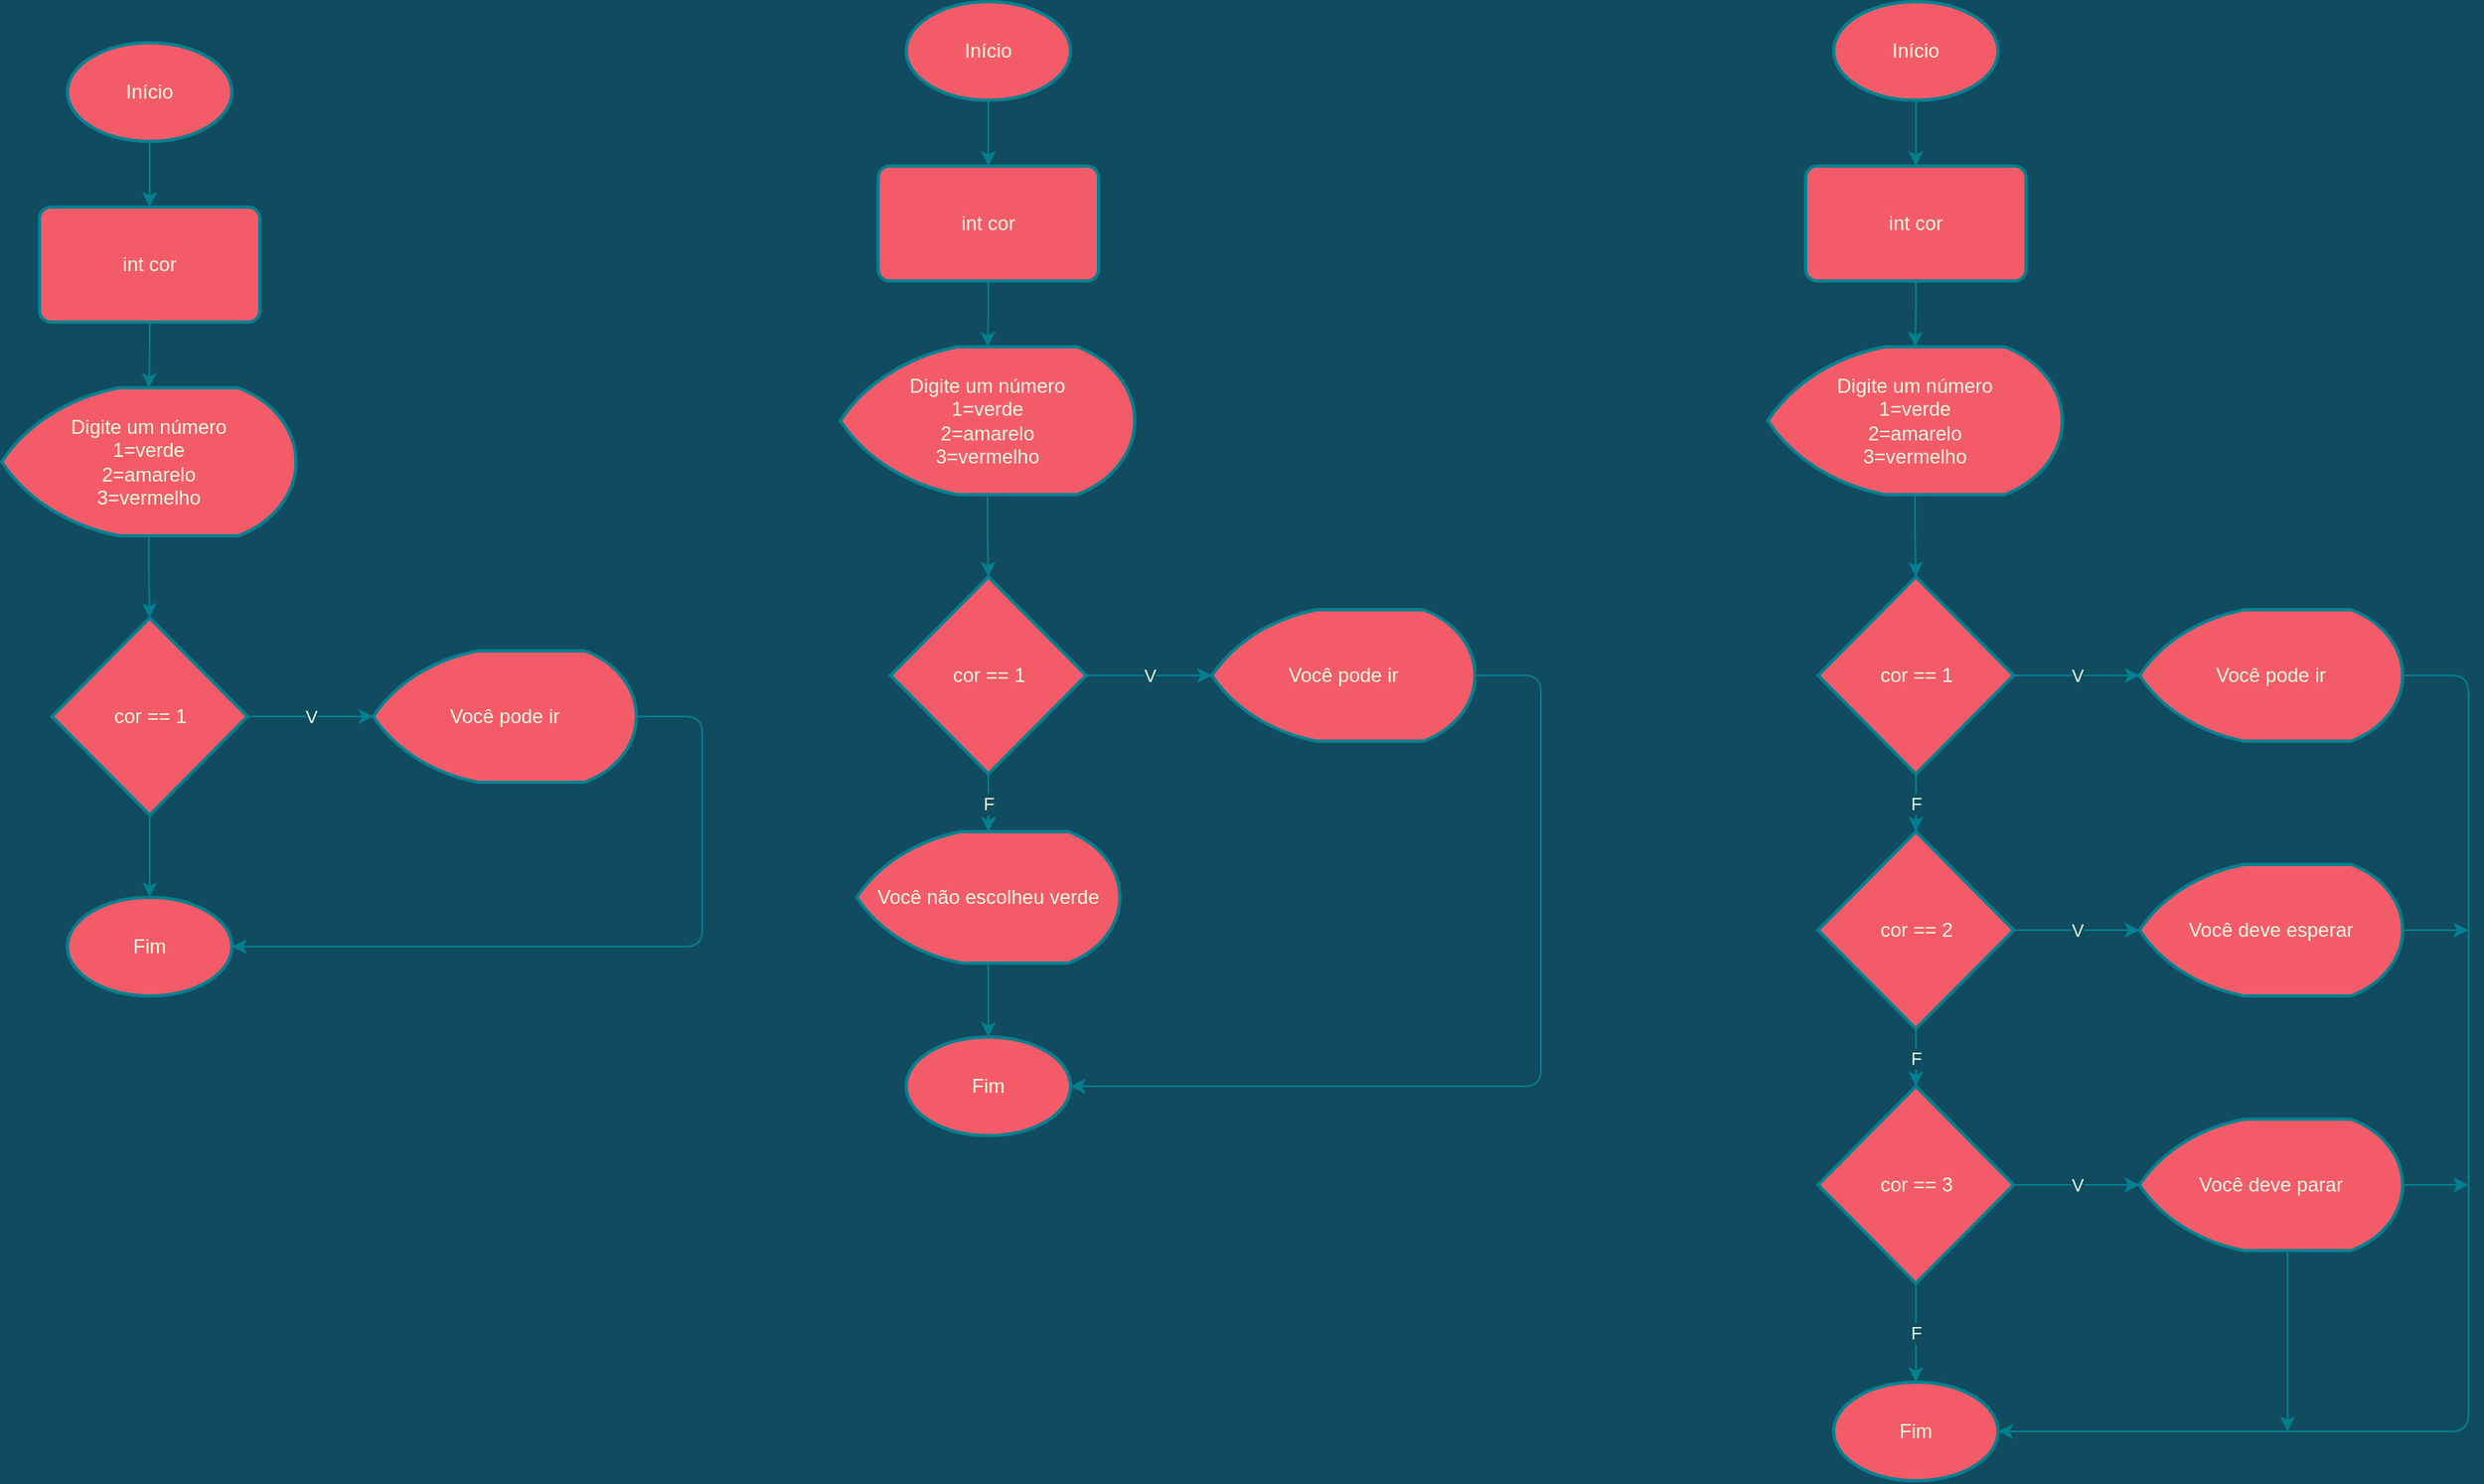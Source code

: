 <mxfile version="20.2.3" type="device"><diagram id="HuFAiBRTQAdtKgK_X0mM" name="Página-1"><mxGraphModel dx="3015" dy="1172" grid="1" gridSize="10" guides="1" tooltips="1" connect="1" arrows="1" fold="1" page="1" pageScale="1" pageWidth="827" pageHeight="1169" background="#114B5F" math="0" shadow="0"><root><mxCell id="0"/><mxCell id="1" parent="0"/><mxCell id="kzYVE5FIVAOP8cRMXS-R-6" style="edgeStyle=orthogonalEdgeStyle;rounded=1;orthogonalLoop=1;jettySize=auto;html=1;exitX=0.5;exitY=1;exitDx=0;exitDy=0;exitPerimeter=0;entryX=0.5;entryY=0;entryDx=0;entryDy=0;strokeColor=#028090;fontColor=#E4FDE1;labelBackgroundColor=#114B5F;" edge="1" parent="1" source="kzYVE5FIVAOP8cRMXS-R-1" target="kzYVE5FIVAOP8cRMXS-R-2"><mxGeometry relative="1" as="geometry"/></mxCell><mxCell id="kzYVE5FIVAOP8cRMXS-R-1" value="Início" style="strokeWidth=2;html=1;shape=mxgraph.flowchart.start_1;whiteSpace=wrap;fillColor=#F45B69;strokeColor=#028090;fontColor=#E4FDE1;rounded=1;" vertex="1" parent="1"><mxGeometry x="364" y="20" width="100" height="60" as="geometry"/></mxCell><mxCell id="kzYVE5FIVAOP8cRMXS-R-7" style="edgeStyle=orthogonalEdgeStyle;rounded=1;orthogonalLoop=1;jettySize=auto;html=1;exitX=0.5;exitY=1;exitDx=0;exitDy=0;entryX=0.5;entryY=0;entryDx=0;entryDy=0;entryPerimeter=0;strokeColor=#028090;fontColor=#E4FDE1;labelBackgroundColor=#114B5F;" edge="1" parent="1" source="kzYVE5FIVAOP8cRMXS-R-2" target="kzYVE5FIVAOP8cRMXS-R-3"><mxGeometry relative="1" as="geometry"><mxPoint x="414" y="220" as="targetPoint"/></mxGeometry></mxCell><mxCell id="kzYVE5FIVAOP8cRMXS-R-2" value="int cor" style="rounded=1;whiteSpace=wrap;html=1;absoluteArcSize=1;arcSize=14;strokeWidth=2;fillColor=#F45B69;strokeColor=#028090;fontColor=#E4FDE1;" vertex="1" parent="1"><mxGeometry x="347" y="120" width="134" height="70" as="geometry"/></mxCell><mxCell id="kzYVE5FIVAOP8cRMXS-R-8" style="edgeStyle=orthogonalEdgeStyle;rounded=1;orthogonalLoop=1;jettySize=auto;html=1;exitX=0.5;exitY=1;exitDx=0;exitDy=0;exitPerimeter=0;entryX=0.5;entryY=0;entryDx=0;entryDy=0;entryPerimeter=0;strokeColor=#028090;fontColor=#E4FDE1;labelBackgroundColor=#114B5F;" edge="1" parent="1" source="kzYVE5FIVAOP8cRMXS-R-3" target="kzYVE5FIVAOP8cRMXS-R-4"><mxGeometry relative="1" as="geometry"/></mxCell><mxCell id="kzYVE5FIVAOP8cRMXS-R-3" value="Digite um número&lt;br&gt;1=verde&lt;br&gt;2=amarelo&lt;br&gt;3=vermelho" style="strokeWidth=2;html=1;shape=mxgraph.flowchart.display;whiteSpace=wrap;fillColor=#F45B69;strokeColor=#028090;fontColor=#E4FDE1;rounded=1;" vertex="1" parent="1"><mxGeometry x="324" y="230" width="179" height="90" as="geometry"/></mxCell><mxCell id="kzYVE5FIVAOP8cRMXS-R-9" value="V" style="edgeStyle=orthogonalEdgeStyle;rounded=1;orthogonalLoop=1;jettySize=auto;html=1;entryX=0;entryY=0.5;entryDx=0;entryDy=0;entryPerimeter=0;strokeColor=#028090;fontColor=#E4FDE1;labelBackgroundColor=#114B5F;" edge="1" parent="1" source="kzYVE5FIVAOP8cRMXS-R-4" target="kzYVE5FIVAOP8cRMXS-R-5"><mxGeometry relative="1" as="geometry"><mxPoint x="550" y="440" as="targetPoint"/></mxGeometry></mxCell><mxCell id="kzYVE5FIVAOP8cRMXS-R-16" value="F" style="edgeStyle=orthogonalEdgeStyle;rounded=1;orthogonalLoop=1;jettySize=auto;html=1;entryX=0.5;entryY=0;entryDx=0;entryDy=0;entryPerimeter=0;strokeColor=#028090;fontColor=#E4FDE1;labelBackgroundColor=#114B5F;" edge="1" parent="1" source="kzYVE5FIVAOP8cRMXS-R-4" target="kzYVE5FIVAOP8cRMXS-R-11"><mxGeometry relative="1" as="geometry"><mxPoint x="414" y="520" as="targetPoint"/></mxGeometry></mxCell><mxCell id="kzYVE5FIVAOP8cRMXS-R-4" value="cor == 1" style="strokeWidth=2;html=1;shape=mxgraph.flowchart.decision;whiteSpace=wrap;fillColor=#F45B69;strokeColor=#028090;fontColor=#E4FDE1;rounded=1;" vertex="1" parent="1"><mxGeometry x="354.5" y="370" width="119" height="120" as="geometry"/></mxCell><mxCell id="kzYVE5FIVAOP8cRMXS-R-22" style="edgeStyle=orthogonalEdgeStyle;rounded=1;orthogonalLoop=1;jettySize=auto;html=1;fontColor=#E4FDE1;strokeColor=#028090;fillColor=#F45B69;entryX=1;entryY=0.5;entryDx=0;entryDy=0;entryPerimeter=0;labelBackgroundColor=#114B5F;" edge="1" parent="1" source="kzYVE5FIVAOP8cRMXS-R-5" target="kzYVE5FIVAOP8cRMXS-R-18"><mxGeometry relative="1" as="geometry"><mxPoint x="770" y="890" as="targetPoint"/><Array as="points"><mxPoint x="750" y="430"/><mxPoint x="750" y="890"/></Array></mxGeometry></mxCell><mxCell id="kzYVE5FIVAOP8cRMXS-R-5" value="Você pode ir" style="strokeWidth=2;html=1;shape=mxgraph.flowchart.display;whiteSpace=wrap;fillColor=#F45B69;strokeColor=#028090;fontColor=#E4FDE1;rounded=1;" vertex="1" parent="1"><mxGeometry x="550" y="390" width="160" height="80" as="geometry"/></mxCell><mxCell id="kzYVE5FIVAOP8cRMXS-R-10" value="V" style="edgeStyle=orthogonalEdgeStyle;rounded=1;orthogonalLoop=1;jettySize=auto;html=1;entryX=0;entryY=0.5;entryDx=0;entryDy=0;entryPerimeter=0;strokeColor=#028090;fontColor=#E4FDE1;labelBackgroundColor=#114B5F;" edge="1" source="kzYVE5FIVAOP8cRMXS-R-11" target="kzYVE5FIVAOP8cRMXS-R-12" parent="1"><mxGeometry relative="1" as="geometry"><mxPoint x="550" y="595" as="targetPoint"/></mxGeometry></mxCell><mxCell id="kzYVE5FIVAOP8cRMXS-R-17" value="F" style="edgeStyle=orthogonalEdgeStyle;rounded=1;orthogonalLoop=1;jettySize=auto;html=1;exitX=0.5;exitY=1;exitDx=0;exitDy=0;exitPerimeter=0;entryX=0.5;entryY=0;entryDx=0;entryDy=0;entryPerimeter=0;strokeColor=#028090;fontColor=#E4FDE1;labelBackgroundColor=#114B5F;" edge="1" parent="1" source="kzYVE5FIVAOP8cRMXS-R-11" target="kzYVE5FIVAOP8cRMXS-R-14"><mxGeometry relative="1" as="geometry"/></mxCell><mxCell id="kzYVE5FIVAOP8cRMXS-R-11" value="cor == 2" style="strokeWidth=2;html=1;shape=mxgraph.flowchart.decision;whiteSpace=wrap;fillColor=#F45B69;strokeColor=#028090;fontColor=#E4FDE1;rounded=1;" vertex="1" parent="1"><mxGeometry x="354.5" y="525" width="119" height="120" as="geometry"/></mxCell><mxCell id="kzYVE5FIVAOP8cRMXS-R-23" style="edgeStyle=orthogonalEdgeStyle;rounded=1;orthogonalLoop=1;jettySize=auto;html=1;fontColor=#E4FDE1;strokeColor=#028090;fillColor=#F45B69;labelBackgroundColor=#114B5F;" edge="1" parent="1" source="kzYVE5FIVAOP8cRMXS-R-12"><mxGeometry relative="1" as="geometry"><mxPoint x="750" y="585" as="targetPoint"/></mxGeometry></mxCell><mxCell id="kzYVE5FIVAOP8cRMXS-R-12" value="Você deve esperar" style="strokeWidth=2;html=1;shape=mxgraph.flowchart.display;whiteSpace=wrap;fillColor=#F45B69;strokeColor=#028090;fontColor=#E4FDE1;rounded=1;" vertex="1" parent="1"><mxGeometry x="550" y="545" width="160" height="80" as="geometry"/></mxCell><mxCell id="kzYVE5FIVAOP8cRMXS-R-13" value="V" style="edgeStyle=orthogonalEdgeStyle;rounded=1;orthogonalLoop=1;jettySize=auto;html=1;entryX=0;entryY=0.5;entryDx=0;entryDy=0;entryPerimeter=0;strokeColor=#028090;fontColor=#E4FDE1;labelBackgroundColor=#114B5F;" edge="1" source="kzYVE5FIVAOP8cRMXS-R-14" target="kzYVE5FIVAOP8cRMXS-R-15" parent="1"><mxGeometry relative="1" as="geometry"><mxPoint x="550" y="750" as="targetPoint"/></mxGeometry></mxCell><mxCell id="kzYVE5FIVAOP8cRMXS-R-19" value="F" style="edgeStyle=orthogonalEdgeStyle;rounded=1;orthogonalLoop=1;jettySize=auto;html=1;entryX=0.5;entryY=0;entryDx=0;entryDy=0;entryPerimeter=0;strokeColor=#028090;fontColor=#E4FDE1;labelBackgroundColor=#114B5F;" edge="1" parent="1" source="kzYVE5FIVAOP8cRMXS-R-14" target="kzYVE5FIVAOP8cRMXS-R-18"><mxGeometry relative="1" as="geometry"/></mxCell><mxCell id="kzYVE5FIVAOP8cRMXS-R-14" value="cor == 3" style="strokeWidth=2;html=1;shape=mxgraph.flowchart.decision;whiteSpace=wrap;fillColor=#F45B69;strokeColor=#028090;fontColor=#E4FDE1;rounded=1;" vertex="1" parent="1"><mxGeometry x="354.5" y="680" width="119" height="120" as="geometry"/></mxCell><mxCell id="kzYVE5FIVAOP8cRMXS-R-21" style="edgeStyle=orthogonalEdgeStyle;rounded=1;orthogonalLoop=1;jettySize=auto;html=1;strokeColor=#028090;fontColor=#E4FDE1;labelBackgroundColor=#114B5F;" edge="1" parent="1" source="kzYVE5FIVAOP8cRMXS-R-15"><mxGeometry relative="1" as="geometry"><mxPoint x="640" y="890" as="targetPoint"/><Array as="points"><mxPoint x="640" y="890"/></Array></mxGeometry></mxCell><mxCell id="kzYVE5FIVAOP8cRMXS-R-24" style="edgeStyle=orthogonalEdgeStyle;rounded=1;orthogonalLoop=1;jettySize=auto;html=1;fontColor=#E4FDE1;strokeColor=#028090;fillColor=#F45B69;labelBackgroundColor=#114B5F;" edge="1" parent="1" source="kzYVE5FIVAOP8cRMXS-R-15"><mxGeometry relative="1" as="geometry"><mxPoint x="750" y="740" as="targetPoint"/></mxGeometry></mxCell><mxCell id="kzYVE5FIVAOP8cRMXS-R-15" value="Você deve parar" style="strokeWidth=2;html=1;shape=mxgraph.flowchart.display;whiteSpace=wrap;fillColor=#F45B69;strokeColor=#028090;fontColor=#E4FDE1;rounded=1;" vertex="1" parent="1"><mxGeometry x="550" y="700" width="160" height="80" as="geometry"/></mxCell><mxCell id="kzYVE5FIVAOP8cRMXS-R-18" value="Fim&lt;br&gt;" style="strokeWidth=2;html=1;shape=mxgraph.flowchart.start_1;whiteSpace=wrap;fillColor=#F45B69;strokeColor=#028090;fontColor=#E4FDE1;rounded=1;" vertex="1" parent="1"><mxGeometry x="364" y="860" width="100" height="60" as="geometry"/></mxCell><mxCell id="kzYVE5FIVAOP8cRMXS-R-25" style="edgeStyle=orthogonalEdgeStyle;rounded=1;orthogonalLoop=1;jettySize=auto;html=1;exitX=0.5;exitY=1;exitDx=0;exitDy=0;exitPerimeter=0;entryX=0.5;entryY=0;entryDx=0;entryDy=0;strokeColor=#028090;fontColor=#E4FDE1;labelBackgroundColor=#114B5F;" edge="1" source="kzYVE5FIVAOP8cRMXS-R-26" target="kzYVE5FIVAOP8cRMXS-R-28" parent="1"><mxGeometry relative="1" as="geometry"/></mxCell><mxCell id="kzYVE5FIVAOP8cRMXS-R-26" value="Início" style="strokeWidth=2;html=1;shape=mxgraph.flowchart.start_1;whiteSpace=wrap;fillColor=#F45B69;strokeColor=#028090;fontColor=#E4FDE1;rounded=1;" vertex="1" parent="1"><mxGeometry x="-710" y="45" width="100" height="60" as="geometry"/></mxCell><mxCell id="kzYVE5FIVAOP8cRMXS-R-27" style="edgeStyle=orthogonalEdgeStyle;rounded=1;orthogonalLoop=1;jettySize=auto;html=1;exitX=0.5;exitY=1;exitDx=0;exitDy=0;entryX=0.5;entryY=0;entryDx=0;entryDy=0;entryPerimeter=0;strokeColor=#028090;fontColor=#E4FDE1;labelBackgroundColor=#114B5F;" edge="1" source="kzYVE5FIVAOP8cRMXS-R-28" target="kzYVE5FIVAOP8cRMXS-R-30" parent="1"><mxGeometry relative="1" as="geometry"><mxPoint x="-660" y="245" as="targetPoint"/></mxGeometry></mxCell><mxCell id="kzYVE5FIVAOP8cRMXS-R-28" value="int cor" style="rounded=1;whiteSpace=wrap;html=1;absoluteArcSize=1;arcSize=14;strokeWidth=2;fillColor=#F45B69;strokeColor=#028090;fontColor=#E4FDE1;" vertex="1" parent="1"><mxGeometry x="-727" y="145" width="134" height="70" as="geometry"/></mxCell><mxCell id="kzYVE5FIVAOP8cRMXS-R-29" style="edgeStyle=orthogonalEdgeStyle;rounded=1;orthogonalLoop=1;jettySize=auto;html=1;exitX=0.5;exitY=1;exitDx=0;exitDy=0;exitPerimeter=0;entryX=0.5;entryY=0;entryDx=0;entryDy=0;entryPerimeter=0;strokeColor=#028090;fontColor=#E4FDE1;labelBackgroundColor=#114B5F;" edge="1" source="kzYVE5FIVAOP8cRMXS-R-30" target="kzYVE5FIVAOP8cRMXS-R-33" parent="1"><mxGeometry relative="1" as="geometry"/></mxCell><mxCell id="kzYVE5FIVAOP8cRMXS-R-30" value="Digite um número&lt;br&gt;1=verde&lt;br&gt;2=amarelo&lt;br&gt;3=vermelho" style="strokeWidth=2;html=1;shape=mxgraph.flowchart.display;whiteSpace=wrap;fillColor=#F45B69;strokeColor=#028090;fontColor=#E4FDE1;rounded=1;" vertex="1" parent="1"><mxGeometry x="-750" y="255" width="179" height="90" as="geometry"/></mxCell><mxCell id="kzYVE5FIVAOP8cRMXS-R-31" value="V" style="edgeStyle=orthogonalEdgeStyle;rounded=1;orthogonalLoop=1;jettySize=auto;html=1;entryX=0;entryY=0.5;entryDx=0;entryDy=0;entryPerimeter=0;strokeColor=#028090;fontColor=#E4FDE1;labelBackgroundColor=#114B5F;" edge="1" source="kzYVE5FIVAOP8cRMXS-R-33" target="kzYVE5FIVAOP8cRMXS-R-35" parent="1"><mxGeometry relative="1" as="geometry"><mxPoint x="-524" y="465" as="targetPoint"/></mxGeometry></mxCell><mxCell id="kzYVE5FIVAOP8cRMXS-R-32" value="" style="edgeStyle=orthogonalEdgeStyle;rounded=1;orthogonalLoop=1;jettySize=auto;html=1;entryX=0.5;entryY=0;entryDx=0;entryDy=0;entryPerimeter=0;strokeColor=#028090;fontColor=#E4FDE1;labelBackgroundColor=#114B5F;" edge="1" source="kzYVE5FIVAOP8cRMXS-R-33" target="kzYVE5FIVAOP8cRMXS-R-47" parent="1"><mxGeometry relative="1" as="geometry"><mxPoint x="-660" y="550" as="targetPoint"/><Array as="points"/></mxGeometry></mxCell><mxCell id="kzYVE5FIVAOP8cRMXS-R-33" value="cor == 1" style="strokeWidth=2;html=1;shape=mxgraph.flowchart.decision;whiteSpace=wrap;fillColor=#F45B69;strokeColor=#028090;fontColor=#E4FDE1;rounded=1;" vertex="1" parent="1"><mxGeometry x="-719.5" y="395" width="119" height="120" as="geometry"/></mxCell><mxCell id="kzYVE5FIVAOP8cRMXS-R-34" style="edgeStyle=orthogonalEdgeStyle;rounded=1;orthogonalLoop=1;jettySize=auto;html=1;fontColor=#E4FDE1;strokeColor=#028090;fillColor=#F45B69;labelBackgroundColor=#114B5F;entryX=1;entryY=0.5;entryDx=0;entryDy=0;entryPerimeter=0;" edge="1" source="kzYVE5FIVAOP8cRMXS-R-35" target="kzYVE5FIVAOP8cRMXS-R-47" parent="1"><mxGeometry relative="1" as="geometry"><mxPoint x="-610" y="605" as="targetPoint"/><Array as="points"><mxPoint x="-324" y="455"/><mxPoint x="-324" y="595"/></Array></mxGeometry></mxCell><mxCell id="kzYVE5FIVAOP8cRMXS-R-35" value="Você pode ir" style="strokeWidth=2;html=1;shape=mxgraph.flowchart.display;whiteSpace=wrap;fillColor=#F45B69;strokeColor=#028090;fontColor=#E4FDE1;rounded=1;" vertex="1" parent="1"><mxGeometry x="-524" y="415" width="160" height="80" as="geometry"/></mxCell><mxCell id="kzYVE5FIVAOP8cRMXS-R-47" value="Fim&lt;br&gt;" style="strokeWidth=2;html=1;shape=mxgraph.flowchart.start_1;whiteSpace=wrap;fillColor=#F45B69;strokeColor=#028090;fontColor=#E4FDE1;rounded=1;" vertex="1" parent="1"><mxGeometry x="-710" y="565" width="100" height="60" as="geometry"/></mxCell><mxCell id="kzYVE5FIVAOP8cRMXS-R-48" style="edgeStyle=orthogonalEdgeStyle;rounded=1;orthogonalLoop=1;jettySize=auto;html=1;exitX=0.5;exitY=1;exitDx=0;exitDy=0;exitPerimeter=0;entryX=0.5;entryY=0;entryDx=0;entryDy=0;strokeColor=#028090;fontColor=#E4FDE1;labelBackgroundColor=#114B5F;" edge="1" source="kzYVE5FIVAOP8cRMXS-R-49" target="kzYVE5FIVAOP8cRMXS-R-51" parent="1"><mxGeometry relative="1" as="geometry"/></mxCell><mxCell id="kzYVE5FIVAOP8cRMXS-R-49" value="Início" style="strokeWidth=2;html=1;shape=mxgraph.flowchart.start_1;whiteSpace=wrap;fillColor=#F45B69;strokeColor=#028090;fontColor=#E4FDE1;rounded=1;" vertex="1" parent="1"><mxGeometry x="-200" y="20" width="100" height="60" as="geometry"/></mxCell><mxCell id="kzYVE5FIVAOP8cRMXS-R-50" style="edgeStyle=orthogonalEdgeStyle;rounded=1;orthogonalLoop=1;jettySize=auto;html=1;exitX=0.5;exitY=1;exitDx=0;exitDy=0;entryX=0.5;entryY=0;entryDx=0;entryDy=0;entryPerimeter=0;strokeColor=#028090;fontColor=#E4FDE1;labelBackgroundColor=#114B5F;" edge="1" source="kzYVE5FIVAOP8cRMXS-R-51" target="kzYVE5FIVAOP8cRMXS-R-53" parent="1"><mxGeometry relative="1" as="geometry"><mxPoint x="-150" y="220" as="targetPoint"/></mxGeometry></mxCell><mxCell id="kzYVE5FIVAOP8cRMXS-R-51" value="int cor" style="rounded=1;whiteSpace=wrap;html=1;absoluteArcSize=1;arcSize=14;strokeWidth=2;fillColor=#F45B69;strokeColor=#028090;fontColor=#E4FDE1;" vertex="1" parent="1"><mxGeometry x="-217" y="120" width="134" height="70" as="geometry"/></mxCell><mxCell id="kzYVE5FIVAOP8cRMXS-R-52" style="edgeStyle=orthogonalEdgeStyle;rounded=1;orthogonalLoop=1;jettySize=auto;html=1;exitX=0.5;exitY=1;exitDx=0;exitDy=0;exitPerimeter=0;entryX=0.5;entryY=0;entryDx=0;entryDy=0;entryPerimeter=0;strokeColor=#028090;fontColor=#E4FDE1;labelBackgroundColor=#114B5F;" edge="1" source="kzYVE5FIVAOP8cRMXS-R-53" target="kzYVE5FIVAOP8cRMXS-R-56" parent="1"><mxGeometry relative="1" as="geometry"/></mxCell><mxCell id="kzYVE5FIVAOP8cRMXS-R-53" value="Digite um número&lt;br&gt;1=verde&lt;br&gt;2=amarelo&lt;br&gt;3=vermelho" style="strokeWidth=2;html=1;shape=mxgraph.flowchart.display;whiteSpace=wrap;fillColor=#F45B69;strokeColor=#028090;fontColor=#E4FDE1;rounded=1;" vertex="1" parent="1"><mxGeometry x="-240" y="230" width="179" height="90" as="geometry"/></mxCell><mxCell id="kzYVE5FIVAOP8cRMXS-R-54" value="V" style="edgeStyle=orthogonalEdgeStyle;rounded=1;orthogonalLoop=1;jettySize=auto;html=1;entryX=0;entryY=0.5;entryDx=0;entryDy=0;entryPerimeter=0;strokeColor=#028090;fontColor=#E4FDE1;labelBackgroundColor=#114B5F;" edge="1" source="kzYVE5FIVAOP8cRMXS-R-56" target="kzYVE5FIVAOP8cRMXS-R-58" parent="1"><mxGeometry relative="1" as="geometry"><mxPoint x="-14" y="440" as="targetPoint"/></mxGeometry></mxCell><mxCell id="kzYVE5FIVAOP8cRMXS-R-55" value="F" style="edgeStyle=orthogonalEdgeStyle;rounded=1;orthogonalLoop=1;jettySize=auto;html=1;entryX=0.5;entryY=0;entryDx=0;entryDy=0;entryPerimeter=0;strokeColor=#028090;fontColor=#E4FDE1;labelBackgroundColor=#114B5F;" edge="1" source="kzYVE5FIVAOP8cRMXS-R-56" parent="1"><mxGeometry relative="1" as="geometry"><mxPoint x="-150" y="525" as="targetPoint"/></mxGeometry></mxCell><mxCell id="kzYVE5FIVAOP8cRMXS-R-56" value="cor == 1" style="strokeWidth=2;html=1;shape=mxgraph.flowchart.decision;whiteSpace=wrap;fillColor=#F45B69;strokeColor=#028090;fontColor=#E4FDE1;rounded=1;" vertex="1" parent="1"><mxGeometry x="-209.5" y="370" width="119" height="120" as="geometry"/></mxCell><mxCell id="kzYVE5FIVAOP8cRMXS-R-57" style="edgeStyle=orthogonalEdgeStyle;rounded=1;orthogonalLoop=1;jettySize=auto;html=1;fontColor=#E4FDE1;strokeColor=#028090;fillColor=#F45B69;entryX=1;entryY=0.5;entryDx=0;entryDy=0;entryPerimeter=0;labelBackgroundColor=#114B5F;" edge="1" source="kzYVE5FIVAOP8cRMXS-R-58" target="kzYVE5FIVAOP8cRMXS-R-70" parent="1"><mxGeometry relative="1" as="geometry"><mxPoint x="206" y="890" as="targetPoint"/><Array as="points"><mxPoint x="186" y="430"/><mxPoint x="186" y="680"/></Array></mxGeometry></mxCell><mxCell id="kzYVE5FIVAOP8cRMXS-R-58" value="Você pode ir" style="strokeWidth=2;html=1;shape=mxgraph.flowchart.display;whiteSpace=wrap;fillColor=#F45B69;strokeColor=#028090;fontColor=#E4FDE1;rounded=1;" vertex="1" parent="1"><mxGeometry x="-14" y="390" width="160" height="80" as="geometry"/></mxCell><mxCell id="kzYVE5FIVAOP8cRMXS-R-71" style="edgeStyle=orthogonalEdgeStyle;rounded=1;orthogonalLoop=1;jettySize=auto;html=1;exitX=0.5;exitY=1;exitDx=0;exitDy=0;exitPerimeter=0;entryX=0.5;entryY=0;entryDx=0;entryDy=0;entryPerimeter=0;fontColor=#E4FDE1;strokeColor=#028090;fillColor=#F45B69;" edge="1" parent="1" source="kzYVE5FIVAOP8cRMXS-R-63" target="kzYVE5FIVAOP8cRMXS-R-70"><mxGeometry relative="1" as="geometry"/></mxCell><mxCell id="kzYVE5FIVAOP8cRMXS-R-63" value="Você não escolheu verde&lt;br&gt;" style="strokeWidth=2;html=1;shape=mxgraph.flowchart.display;whiteSpace=wrap;fillColor=#F45B69;strokeColor=#028090;fontColor=#E4FDE1;rounded=1;" vertex="1" parent="1"><mxGeometry x="-230" y="525" width="160" height="80" as="geometry"/></mxCell><mxCell id="kzYVE5FIVAOP8cRMXS-R-70" value="Fim&lt;br&gt;" style="strokeWidth=2;html=1;shape=mxgraph.flowchart.start_1;whiteSpace=wrap;fillColor=#F45B69;strokeColor=#028090;fontColor=#E4FDE1;rounded=1;" vertex="1" parent="1"><mxGeometry x="-200" y="650" width="100" height="60" as="geometry"/></mxCell></root></mxGraphModel></diagram></mxfile>